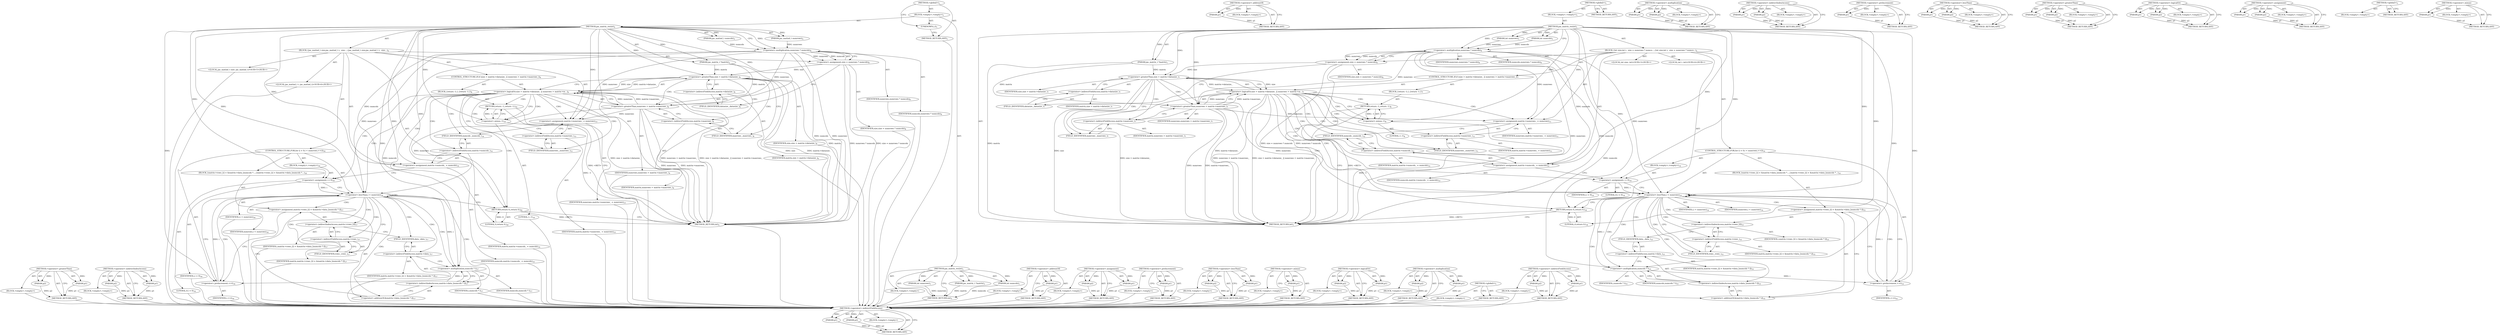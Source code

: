 digraph "&lt;operator&gt;.indirectFieldAccess" {
vulnerable_112 [label=<(METHOD,&lt;operator&gt;.indirectFieldAccess)>];
vulnerable_113 [label=<(PARAM,p1)>];
vulnerable_114 [label=<(PARAM,p2)>];
vulnerable_115 [label=<(BLOCK,&lt;empty&gt;,&lt;empty&gt;)>];
vulnerable_116 [label=<(METHOD_RETURN,ANY)>];
vulnerable_135 [label=<(METHOD,&lt;operator&gt;.addressOf)>];
vulnerable_136 [label=<(PARAM,p1)>];
vulnerable_137 [label=<(BLOCK,&lt;empty&gt;,&lt;empty&gt;)>];
vulnerable_138 [label=<(METHOD_RETURN,ANY)>];
vulnerable_6 [label=<(METHOD,&lt;global&gt;)<SUB>1</SUB>>];
vulnerable_7 [label=<(BLOCK,&lt;empty&gt;,&lt;empty&gt;)<SUB>1</SUB>>];
vulnerable_8 [label=<(METHOD,jas_matrix_resize)<SUB>1</SUB>>];
vulnerable_9 [label=<(PARAM,jas_matrix_t *matrix)<SUB>1</SUB>>];
vulnerable_10 [label=<(PARAM,int numrows)<SUB>1</SUB>>];
vulnerable_11 [label=<(PARAM,int numcols)<SUB>1</SUB>>];
vulnerable_12 [label=<(BLOCK,{
	int size;
	int i;
 
 	size = numrows * numco...,{
	int size;
	int i;
 
 	size = numrows * numco...)<SUB>2</SUB>>];
vulnerable_13 [label="<(LOCAL,int size: int)<SUB>3</SUB>>"];
vulnerable_14 [label="<(LOCAL,int i: int)<SUB>4</SUB>>"];
vulnerable_15 [label=<(&lt;operator&gt;.assignment,size = numrows * numcols)<SUB>6</SUB>>];
vulnerable_16 [label=<(IDENTIFIER,size,size = numrows * numcols)<SUB>6</SUB>>];
vulnerable_17 [label=<(&lt;operator&gt;.multiplication,numrows * numcols)<SUB>6</SUB>>];
vulnerable_18 [label=<(IDENTIFIER,numrows,numrows * numcols)<SUB>6</SUB>>];
vulnerable_19 [label=<(IDENTIFIER,numcols,numrows * numcols)<SUB>6</SUB>>];
vulnerable_20 [label=<(CONTROL_STRUCTURE,IF,if (size &gt; matrix-&gt;datasize_ || numrows &gt; matrix-&gt;maxrows_))<SUB>7</SUB>>];
vulnerable_21 [label=<(&lt;operator&gt;.logicalOr,size &gt; matrix-&gt;datasize_ || numrows &gt; matrix-&gt;m...)<SUB>7</SUB>>];
vulnerable_22 [label=<(&lt;operator&gt;.greaterThan,size &gt; matrix-&gt;datasize_)<SUB>7</SUB>>];
vulnerable_23 [label=<(IDENTIFIER,size,size &gt; matrix-&gt;datasize_)<SUB>7</SUB>>];
vulnerable_24 [label=<(&lt;operator&gt;.indirectFieldAccess,matrix-&gt;datasize_)<SUB>7</SUB>>];
vulnerable_25 [label=<(IDENTIFIER,matrix,size &gt; matrix-&gt;datasize_)<SUB>7</SUB>>];
vulnerable_26 [label=<(FIELD_IDENTIFIER,datasize_,datasize_)<SUB>7</SUB>>];
vulnerable_27 [label=<(&lt;operator&gt;.greaterThan,numrows &gt; matrix-&gt;maxrows_)<SUB>7</SUB>>];
vulnerable_28 [label=<(IDENTIFIER,numrows,numrows &gt; matrix-&gt;maxrows_)<SUB>7</SUB>>];
vulnerable_29 [label=<(&lt;operator&gt;.indirectFieldAccess,matrix-&gt;maxrows_)<SUB>7</SUB>>];
vulnerable_30 [label=<(IDENTIFIER,matrix,numrows &gt; matrix-&gt;maxrows_)<SUB>7</SUB>>];
vulnerable_31 [label=<(FIELD_IDENTIFIER,maxrows_,maxrows_)<SUB>7</SUB>>];
vulnerable_32 [label=<(BLOCK,{
		return -1;
	},{
		return -1;
	})<SUB>7</SUB>>];
vulnerable_33 [label=<(RETURN,return -1;,return -1;)<SUB>8</SUB>>];
vulnerable_34 [label=<(&lt;operator&gt;.minus,-1)<SUB>8</SUB>>];
vulnerable_35 [label=<(LITERAL,1,-1)<SUB>8</SUB>>];
vulnerable_36 [label=<(&lt;operator&gt;.assignment,matrix-&gt;numrows_ = numrows)<SUB>11</SUB>>];
vulnerable_37 [label=<(&lt;operator&gt;.indirectFieldAccess,matrix-&gt;numrows_)<SUB>11</SUB>>];
vulnerable_38 [label=<(IDENTIFIER,matrix,matrix-&gt;numrows_ = numrows)<SUB>11</SUB>>];
vulnerable_39 [label=<(FIELD_IDENTIFIER,numrows_,numrows_)<SUB>11</SUB>>];
vulnerable_40 [label=<(IDENTIFIER,numrows,matrix-&gt;numrows_ = numrows)<SUB>11</SUB>>];
vulnerable_41 [label=<(&lt;operator&gt;.assignment,matrix-&gt;numcols_ = numcols)<SUB>12</SUB>>];
vulnerable_42 [label=<(&lt;operator&gt;.indirectFieldAccess,matrix-&gt;numcols_)<SUB>12</SUB>>];
vulnerable_43 [label=<(IDENTIFIER,matrix,matrix-&gt;numcols_ = numcols)<SUB>12</SUB>>];
vulnerable_44 [label=<(FIELD_IDENTIFIER,numcols_,numcols_)<SUB>12</SUB>>];
vulnerable_45 [label=<(IDENTIFIER,numcols,matrix-&gt;numcols_ = numcols)<SUB>12</SUB>>];
vulnerable_46 [label=<(CONTROL_STRUCTURE,FOR,for (i = 0;i &lt; numrows;++i))<SUB>14</SUB>>];
vulnerable_47 [label=<(BLOCK,&lt;empty&gt;,&lt;empty&gt;)<SUB>14</SUB>>];
vulnerable_48 [label=<(&lt;operator&gt;.assignment,i = 0)<SUB>14</SUB>>];
vulnerable_49 [label=<(IDENTIFIER,i,i = 0)<SUB>14</SUB>>];
vulnerable_50 [label=<(LITERAL,0,i = 0)<SUB>14</SUB>>];
vulnerable_51 [label=<(&lt;operator&gt;.lessThan,i &lt; numrows)<SUB>14</SUB>>];
vulnerable_52 [label=<(IDENTIFIER,i,i &lt; numrows)<SUB>14</SUB>>];
vulnerable_53 [label=<(IDENTIFIER,numrows,i &lt; numrows)<SUB>14</SUB>>];
vulnerable_54 [label=<(&lt;operator&gt;.preIncrement,++i)<SUB>14</SUB>>];
vulnerable_55 [label=<(IDENTIFIER,i,++i)<SUB>14</SUB>>];
vulnerable_56 [label=<(BLOCK,{
		matrix-&gt;rows_[i] = &amp;matrix-&gt;data_[numcols *...,{
		matrix-&gt;rows_[i] = &amp;matrix-&gt;data_[numcols *...)<SUB>14</SUB>>];
vulnerable_57 [label=<(&lt;operator&gt;.assignment,matrix-&gt;rows_[i] = &amp;matrix-&gt;data_[numcols * i])<SUB>15</SUB>>];
vulnerable_58 [label=<(&lt;operator&gt;.indirectIndexAccess,matrix-&gt;rows_[i])<SUB>15</SUB>>];
vulnerable_59 [label=<(&lt;operator&gt;.indirectFieldAccess,matrix-&gt;rows_)<SUB>15</SUB>>];
vulnerable_60 [label=<(IDENTIFIER,matrix,matrix-&gt;rows_[i] = &amp;matrix-&gt;data_[numcols * i])<SUB>15</SUB>>];
vulnerable_61 [label=<(FIELD_IDENTIFIER,rows_,rows_)<SUB>15</SUB>>];
vulnerable_62 [label=<(IDENTIFIER,i,matrix-&gt;rows_[i] = &amp;matrix-&gt;data_[numcols * i])<SUB>15</SUB>>];
vulnerable_63 [label=<(&lt;operator&gt;.addressOf,&amp;matrix-&gt;data_[numcols * i])<SUB>15</SUB>>];
vulnerable_64 [label=<(&lt;operator&gt;.indirectIndexAccess,matrix-&gt;data_[numcols * i])<SUB>15</SUB>>];
vulnerable_65 [label=<(&lt;operator&gt;.indirectFieldAccess,matrix-&gt;data_)<SUB>15</SUB>>];
vulnerable_66 [label=<(IDENTIFIER,matrix,matrix-&gt;rows_[i] = &amp;matrix-&gt;data_[numcols * i])<SUB>15</SUB>>];
vulnerable_67 [label=<(FIELD_IDENTIFIER,data_,data_)<SUB>15</SUB>>];
vulnerable_68 [label=<(&lt;operator&gt;.multiplication,numcols * i)<SUB>15</SUB>>];
vulnerable_69 [label=<(IDENTIFIER,numcols,numcols * i)<SUB>15</SUB>>];
vulnerable_70 [label=<(IDENTIFIER,i,numcols * i)<SUB>15</SUB>>];
vulnerable_71 [label=<(RETURN,return 0;,return 0;)<SUB>18</SUB>>];
vulnerable_72 [label=<(LITERAL,0,return 0;)<SUB>18</SUB>>];
vulnerable_73 [label=<(METHOD_RETURN,int)<SUB>1</SUB>>];
vulnerable_75 [label=<(METHOD_RETURN,ANY)<SUB>1</SUB>>];
vulnerable_97 [label=<(METHOD,&lt;operator&gt;.multiplication)>];
vulnerable_98 [label=<(PARAM,p1)>];
vulnerable_99 [label=<(PARAM,p2)>];
vulnerable_100 [label=<(BLOCK,&lt;empty&gt;,&lt;empty&gt;)>];
vulnerable_101 [label=<(METHOD_RETURN,ANY)>];
vulnerable_130 [label=<(METHOD,&lt;operator&gt;.indirectIndexAccess)>];
vulnerable_131 [label=<(PARAM,p1)>];
vulnerable_132 [label=<(PARAM,p2)>];
vulnerable_133 [label=<(BLOCK,&lt;empty&gt;,&lt;empty&gt;)>];
vulnerable_134 [label=<(METHOD_RETURN,ANY)>];
vulnerable_126 [label=<(METHOD,&lt;operator&gt;.preIncrement)>];
vulnerable_127 [label=<(PARAM,p1)>];
vulnerable_128 [label=<(BLOCK,&lt;empty&gt;,&lt;empty&gt;)>];
vulnerable_129 [label=<(METHOD_RETURN,ANY)>];
vulnerable_121 [label=<(METHOD,&lt;operator&gt;.lessThan)>];
vulnerable_122 [label=<(PARAM,p1)>];
vulnerable_123 [label=<(PARAM,p2)>];
vulnerable_124 [label=<(BLOCK,&lt;empty&gt;,&lt;empty&gt;)>];
vulnerable_125 [label=<(METHOD_RETURN,ANY)>];
vulnerable_107 [label=<(METHOD,&lt;operator&gt;.greaterThan)>];
vulnerable_108 [label=<(PARAM,p1)>];
vulnerable_109 [label=<(PARAM,p2)>];
vulnerable_110 [label=<(BLOCK,&lt;empty&gt;,&lt;empty&gt;)>];
vulnerable_111 [label=<(METHOD_RETURN,ANY)>];
vulnerable_102 [label=<(METHOD,&lt;operator&gt;.logicalOr)>];
vulnerable_103 [label=<(PARAM,p1)>];
vulnerable_104 [label=<(PARAM,p2)>];
vulnerable_105 [label=<(BLOCK,&lt;empty&gt;,&lt;empty&gt;)>];
vulnerable_106 [label=<(METHOD_RETURN,ANY)>];
vulnerable_92 [label=<(METHOD,&lt;operator&gt;.assignment)>];
vulnerable_93 [label=<(PARAM,p1)>];
vulnerable_94 [label=<(PARAM,p2)>];
vulnerable_95 [label=<(BLOCK,&lt;empty&gt;,&lt;empty&gt;)>];
vulnerable_96 [label=<(METHOD_RETURN,ANY)>];
vulnerable_86 [label=<(METHOD,&lt;global&gt;)<SUB>1</SUB>>];
vulnerable_87 [label=<(BLOCK,&lt;empty&gt;,&lt;empty&gt;)>];
vulnerable_88 [label=<(METHOD_RETURN,ANY)>];
vulnerable_117 [label=<(METHOD,&lt;operator&gt;.minus)>];
vulnerable_118 [label=<(PARAM,p1)>];
vulnerable_119 [label=<(BLOCK,&lt;empty&gt;,&lt;empty&gt;)>];
vulnerable_120 [label=<(METHOD_RETURN,ANY)>];
fixed_117 [label=<(METHOD,&lt;operator&gt;.greaterThan)>];
fixed_118 [label=<(PARAM,p1)>];
fixed_119 [label=<(PARAM,p2)>];
fixed_120 [label=<(BLOCK,&lt;empty&gt;,&lt;empty&gt;)>];
fixed_121 [label=<(METHOD_RETURN,ANY)>];
fixed_140 [label=<(METHOD,&lt;operator&gt;.indirectIndexAccess)>];
fixed_141 [label=<(PARAM,p1)>];
fixed_142 [label=<(PARAM,p2)>];
fixed_143 [label=<(BLOCK,&lt;empty&gt;,&lt;empty&gt;)>];
fixed_144 [label=<(METHOD_RETURN,ANY)>];
fixed_6 [label=<(METHOD,&lt;global&gt;)<SUB>1</SUB>>];
fixed_7 [label=<(BLOCK,&lt;empty&gt;,&lt;empty&gt;)<SUB>1</SUB>>];
fixed_8 [label=<(METHOD,jas_matrix_resize)<SUB>1</SUB>>];
fixed_9 [label=<(PARAM,jas_matrix_t *matrix)<SUB>1</SUB>>];
fixed_10 [label=<(PARAM,int numrows)<SUB>1</SUB>>];
fixed_11 [label=<(PARAM,int numcols)<SUB>1</SUB>>];
fixed_12 [label=<(BLOCK,&lt;empty&gt;,&lt;empty&gt;)>];
fixed_13 [label=<(METHOD_RETURN,int)<SUB>1</SUB>>];
fixed_15 [label=<(UNKNOWN,),))<SUB>1</SUB>>];
fixed_16 [label=<(METHOD,jas_matrix_resize)<SUB>2</SUB>>];
fixed_17 [label=<(PARAM,jas_matrix_t *matrix)<SUB>2</SUB>>];
fixed_18 [label=<(PARAM,jas_matind_t numrows)<SUB>2</SUB>>];
fixed_19 [label=<(PARAM,jas_matind_t numcols)<SUB>3</SUB>>];
fixed_20 [label=<(BLOCK,{
	jas_matind_t size;
	jas_matind_t i;
 
 	size...,{
	jas_matind_t size;
	jas_matind_t i;
 
 	size...)<SUB>4</SUB>>];
fixed_21 [label="<(LOCAL,jas_matind_t size: jas_matind_t)<SUB>5</SUB>>"];
fixed_22 [label="<(LOCAL,jas_matind_t i: jas_matind_t)<SUB>6</SUB>>"];
fixed_23 [label=<(&lt;operator&gt;.assignment,size = numrows * numcols)<SUB>8</SUB>>];
fixed_24 [label=<(IDENTIFIER,size,size = numrows * numcols)<SUB>8</SUB>>];
fixed_25 [label=<(&lt;operator&gt;.multiplication,numrows * numcols)<SUB>8</SUB>>];
fixed_26 [label=<(IDENTIFIER,numrows,numrows * numcols)<SUB>8</SUB>>];
fixed_27 [label=<(IDENTIFIER,numcols,numrows * numcols)<SUB>8</SUB>>];
fixed_28 [label=<(CONTROL_STRUCTURE,IF,if (size &gt; matrix-&gt;datasize_ || numrows &gt; matrix-&gt;maxrows_))<SUB>9</SUB>>];
fixed_29 [label=<(&lt;operator&gt;.logicalOr,size &gt; matrix-&gt;datasize_ || numrows &gt; matrix-&gt;m...)<SUB>9</SUB>>];
fixed_30 [label=<(&lt;operator&gt;.greaterThan,size &gt; matrix-&gt;datasize_)<SUB>9</SUB>>];
fixed_31 [label=<(IDENTIFIER,size,size &gt; matrix-&gt;datasize_)<SUB>9</SUB>>];
fixed_32 [label=<(&lt;operator&gt;.indirectFieldAccess,matrix-&gt;datasize_)<SUB>9</SUB>>];
fixed_33 [label=<(IDENTIFIER,matrix,size &gt; matrix-&gt;datasize_)<SUB>9</SUB>>];
fixed_34 [label=<(FIELD_IDENTIFIER,datasize_,datasize_)<SUB>9</SUB>>];
fixed_35 [label=<(&lt;operator&gt;.greaterThan,numrows &gt; matrix-&gt;maxrows_)<SUB>9</SUB>>];
fixed_36 [label=<(IDENTIFIER,numrows,numrows &gt; matrix-&gt;maxrows_)<SUB>9</SUB>>];
fixed_37 [label=<(&lt;operator&gt;.indirectFieldAccess,matrix-&gt;maxrows_)<SUB>9</SUB>>];
fixed_38 [label=<(IDENTIFIER,matrix,numrows &gt; matrix-&gt;maxrows_)<SUB>9</SUB>>];
fixed_39 [label=<(FIELD_IDENTIFIER,maxrows_,maxrows_)<SUB>9</SUB>>];
fixed_40 [label=<(BLOCK,{
		return -1;
	},{
		return -1;
	})<SUB>9</SUB>>];
fixed_41 [label=<(RETURN,return -1;,return -1;)<SUB>10</SUB>>];
fixed_42 [label=<(&lt;operator&gt;.minus,-1)<SUB>10</SUB>>];
fixed_43 [label=<(LITERAL,1,-1)<SUB>10</SUB>>];
fixed_44 [label=<(&lt;operator&gt;.assignment,matrix-&gt;numrows_ = numrows)<SUB>13</SUB>>];
fixed_45 [label=<(&lt;operator&gt;.indirectFieldAccess,matrix-&gt;numrows_)<SUB>13</SUB>>];
fixed_46 [label=<(IDENTIFIER,matrix,matrix-&gt;numrows_ = numrows)<SUB>13</SUB>>];
fixed_47 [label=<(FIELD_IDENTIFIER,numrows_,numrows_)<SUB>13</SUB>>];
fixed_48 [label=<(IDENTIFIER,numrows,matrix-&gt;numrows_ = numrows)<SUB>13</SUB>>];
fixed_49 [label=<(&lt;operator&gt;.assignment,matrix-&gt;numcols_ = numcols)<SUB>14</SUB>>];
fixed_50 [label=<(&lt;operator&gt;.indirectFieldAccess,matrix-&gt;numcols_)<SUB>14</SUB>>];
fixed_51 [label=<(IDENTIFIER,matrix,matrix-&gt;numcols_ = numcols)<SUB>14</SUB>>];
fixed_52 [label=<(FIELD_IDENTIFIER,numcols_,numcols_)<SUB>14</SUB>>];
fixed_53 [label=<(IDENTIFIER,numcols,matrix-&gt;numcols_ = numcols)<SUB>14</SUB>>];
fixed_54 [label=<(CONTROL_STRUCTURE,FOR,for (i = 0;i &lt; numrows;++i))<SUB>16</SUB>>];
fixed_55 [label=<(BLOCK,&lt;empty&gt;,&lt;empty&gt;)<SUB>16</SUB>>];
fixed_56 [label=<(&lt;operator&gt;.assignment,i = 0)<SUB>16</SUB>>];
fixed_57 [label=<(IDENTIFIER,i,i = 0)<SUB>16</SUB>>];
fixed_58 [label=<(LITERAL,0,i = 0)<SUB>16</SUB>>];
fixed_59 [label=<(&lt;operator&gt;.lessThan,i &lt; numrows)<SUB>16</SUB>>];
fixed_60 [label=<(IDENTIFIER,i,i &lt; numrows)<SUB>16</SUB>>];
fixed_61 [label=<(IDENTIFIER,numrows,i &lt; numrows)<SUB>16</SUB>>];
fixed_62 [label=<(&lt;operator&gt;.preIncrement,++i)<SUB>16</SUB>>];
fixed_63 [label=<(IDENTIFIER,i,++i)<SUB>16</SUB>>];
fixed_64 [label=<(BLOCK,{
		matrix-&gt;rows_[i] = &amp;matrix-&gt;data_[numcols *...,{
		matrix-&gt;rows_[i] = &amp;matrix-&gt;data_[numcols *...)<SUB>16</SUB>>];
fixed_65 [label=<(&lt;operator&gt;.assignment,matrix-&gt;rows_[i] = &amp;matrix-&gt;data_[numcols * i])<SUB>17</SUB>>];
fixed_66 [label=<(&lt;operator&gt;.indirectIndexAccess,matrix-&gt;rows_[i])<SUB>17</SUB>>];
fixed_67 [label=<(&lt;operator&gt;.indirectFieldAccess,matrix-&gt;rows_)<SUB>17</SUB>>];
fixed_68 [label=<(IDENTIFIER,matrix,matrix-&gt;rows_[i] = &amp;matrix-&gt;data_[numcols * i])<SUB>17</SUB>>];
fixed_69 [label=<(FIELD_IDENTIFIER,rows_,rows_)<SUB>17</SUB>>];
fixed_70 [label=<(IDENTIFIER,i,matrix-&gt;rows_[i] = &amp;matrix-&gt;data_[numcols * i])<SUB>17</SUB>>];
fixed_71 [label=<(&lt;operator&gt;.addressOf,&amp;matrix-&gt;data_[numcols * i])<SUB>17</SUB>>];
fixed_72 [label=<(&lt;operator&gt;.indirectIndexAccess,matrix-&gt;data_[numcols * i])<SUB>17</SUB>>];
fixed_73 [label=<(&lt;operator&gt;.indirectFieldAccess,matrix-&gt;data_)<SUB>17</SUB>>];
fixed_74 [label=<(IDENTIFIER,matrix,matrix-&gt;rows_[i] = &amp;matrix-&gt;data_[numcols * i])<SUB>17</SUB>>];
fixed_75 [label=<(FIELD_IDENTIFIER,data_,data_)<SUB>17</SUB>>];
fixed_76 [label=<(&lt;operator&gt;.multiplication,numcols * i)<SUB>17</SUB>>];
fixed_77 [label=<(IDENTIFIER,numcols,numcols * i)<SUB>17</SUB>>];
fixed_78 [label=<(IDENTIFIER,i,numcols * i)<SUB>17</SUB>>];
fixed_79 [label=<(RETURN,return 0;,return 0;)<SUB>20</SUB>>];
fixed_80 [label=<(LITERAL,0,return 0;)<SUB>20</SUB>>];
fixed_81 [label=<(METHOD_RETURN,int)<SUB>2</SUB>>];
fixed_83 [label=<(METHOD_RETURN,ANY)<SUB>1</SUB>>];
fixed_145 [label=<(METHOD,&lt;operator&gt;.addressOf)>];
fixed_146 [label=<(PARAM,p1)>];
fixed_147 [label=<(BLOCK,&lt;empty&gt;,&lt;empty&gt;)>];
fixed_148 [label=<(METHOD_RETURN,ANY)>];
fixed_102 [label=<(METHOD,&lt;operator&gt;.assignment)>];
fixed_103 [label=<(PARAM,p1)>];
fixed_104 [label=<(PARAM,p2)>];
fixed_105 [label=<(BLOCK,&lt;empty&gt;,&lt;empty&gt;)>];
fixed_106 [label=<(METHOD_RETURN,ANY)>];
fixed_136 [label=<(METHOD,&lt;operator&gt;.preIncrement)>];
fixed_137 [label=<(PARAM,p1)>];
fixed_138 [label=<(BLOCK,&lt;empty&gt;,&lt;empty&gt;)>];
fixed_139 [label=<(METHOD_RETURN,ANY)>];
fixed_131 [label=<(METHOD,&lt;operator&gt;.lessThan)>];
fixed_132 [label=<(PARAM,p1)>];
fixed_133 [label=<(PARAM,p2)>];
fixed_134 [label=<(BLOCK,&lt;empty&gt;,&lt;empty&gt;)>];
fixed_135 [label=<(METHOD_RETURN,ANY)>];
fixed_127 [label=<(METHOD,&lt;operator&gt;.minus)>];
fixed_128 [label=<(PARAM,p1)>];
fixed_129 [label=<(BLOCK,&lt;empty&gt;,&lt;empty&gt;)>];
fixed_130 [label=<(METHOD_RETURN,ANY)>];
fixed_112 [label=<(METHOD,&lt;operator&gt;.logicalOr)>];
fixed_113 [label=<(PARAM,p1)>];
fixed_114 [label=<(PARAM,p2)>];
fixed_115 [label=<(BLOCK,&lt;empty&gt;,&lt;empty&gt;)>];
fixed_116 [label=<(METHOD_RETURN,ANY)>];
fixed_107 [label=<(METHOD,&lt;operator&gt;.multiplication)>];
fixed_108 [label=<(PARAM,p1)>];
fixed_109 [label=<(PARAM,p2)>];
fixed_110 [label=<(BLOCK,&lt;empty&gt;,&lt;empty&gt;)>];
fixed_111 [label=<(METHOD_RETURN,ANY)>];
fixed_96 [label=<(METHOD,&lt;global&gt;)<SUB>1</SUB>>];
fixed_97 [label=<(BLOCK,&lt;empty&gt;,&lt;empty&gt;)>];
fixed_98 [label=<(METHOD_RETURN,ANY)>];
fixed_122 [label=<(METHOD,&lt;operator&gt;.indirectFieldAccess)>];
fixed_123 [label=<(PARAM,p1)>];
fixed_124 [label=<(PARAM,p2)>];
fixed_125 [label=<(BLOCK,&lt;empty&gt;,&lt;empty&gt;)>];
fixed_126 [label=<(METHOD_RETURN,ANY)>];
vulnerable_112 -> vulnerable_113  [key=0, label="AST: "];
vulnerable_112 -> vulnerable_113  [key=1, label="DDG: "];
vulnerable_112 -> vulnerable_115  [key=0, label="AST: "];
vulnerable_112 -> vulnerable_114  [key=0, label="AST: "];
vulnerable_112 -> vulnerable_114  [key=1, label="DDG: "];
vulnerable_112 -> vulnerable_116  [key=0, label="AST: "];
vulnerable_112 -> vulnerable_116  [key=1, label="CFG: "];
vulnerable_113 -> vulnerable_116  [key=0, label="DDG: p1"];
vulnerable_114 -> vulnerable_116  [key=0, label="DDG: p2"];
vulnerable_135 -> vulnerable_136  [key=0, label="AST: "];
vulnerable_135 -> vulnerable_136  [key=1, label="DDG: "];
vulnerable_135 -> vulnerable_137  [key=0, label="AST: "];
vulnerable_135 -> vulnerable_138  [key=0, label="AST: "];
vulnerable_135 -> vulnerable_138  [key=1, label="CFG: "];
vulnerable_136 -> vulnerable_138  [key=0, label="DDG: p1"];
vulnerable_6 -> vulnerable_7  [key=0, label="AST: "];
vulnerable_6 -> vulnerable_75  [key=0, label="AST: "];
vulnerable_6 -> vulnerable_75  [key=1, label="CFG: "];
vulnerable_7 -> vulnerable_8  [key=0, label="AST: "];
vulnerable_8 -> vulnerable_9  [key=0, label="AST: "];
vulnerable_8 -> vulnerable_9  [key=1, label="DDG: "];
vulnerable_8 -> vulnerable_10  [key=0, label="AST: "];
vulnerable_8 -> vulnerable_10  [key=1, label="DDG: "];
vulnerable_8 -> vulnerable_11  [key=0, label="AST: "];
vulnerable_8 -> vulnerable_11  [key=1, label="DDG: "];
vulnerable_8 -> vulnerable_12  [key=0, label="AST: "];
vulnerable_8 -> vulnerable_73  [key=0, label="AST: "];
vulnerable_8 -> vulnerable_17  [key=0, label="CFG: "];
vulnerable_8 -> vulnerable_17  [key=1, label="DDG: "];
vulnerable_8 -> vulnerable_36  [key=0, label="DDG: "];
vulnerable_8 -> vulnerable_41  [key=0, label="DDG: "];
vulnerable_8 -> vulnerable_71  [key=0, label="DDG: "];
vulnerable_8 -> vulnerable_72  [key=0, label="DDG: "];
vulnerable_8 -> vulnerable_48  [key=0, label="DDG: "];
vulnerable_8 -> vulnerable_51  [key=0, label="DDG: "];
vulnerable_8 -> vulnerable_54  [key=0, label="DDG: "];
vulnerable_8 -> vulnerable_22  [key=0, label="DDG: "];
vulnerable_8 -> vulnerable_27  [key=0, label="DDG: "];
vulnerable_8 -> vulnerable_34  [key=0, label="DDG: "];
vulnerable_8 -> vulnerable_68  [key=0, label="DDG: "];
vulnerable_9 -> vulnerable_73  [key=0, label="DDG: matrix"];
vulnerable_9 -> vulnerable_22  [key=0, label="DDG: matrix"];
vulnerable_9 -> vulnerable_27  [key=0, label="DDG: matrix"];
vulnerable_10 -> vulnerable_17  [key=0, label="DDG: numrows"];
vulnerable_11 -> vulnerable_17  [key=0, label="DDG: numcols"];
vulnerable_12 -> vulnerable_13  [key=0, label="AST: "];
vulnerable_12 -> vulnerable_14  [key=0, label="AST: "];
vulnerable_12 -> vulnerable_15  [key=0, label="AST: "];
vulnerable_12 -> vulnerable_20  [key=0, label="AST: "];
vulnerable_12 -> vulnerable_36  [key=0, label="AST: "];
vulnerable_12 -> vulnerable_41  [key=0, label="AST: "];
vulnerable_12 -> vulnerable_46  [key=0, label="AST: "];
vulnerable_12 -> vulnerable_71  [key=0, label="AST: "];
vulnerable_15 -> vulnerable_16  [key=0, label="AST: "];
vulnerable_15 -> vulnerable_17  [key=0, label="AST: "];
vulnerable_15 -> vulnerable_26  [key=0, label="CFG: "];
vulnerable_15 -> vulnerable_73  [key=0, label="DDG: numrows * numcols"];
vulnerable_15 -> vulnerable_73  [key=1, label="DDG: size = numrows * numcols"];
vulnerable_15 -> vulnerable_22  [key=0, label="DDG: size"];
vulnerable_17 -> vulnerable_18  [key=0, label="AST: "];
vulnerable_17 -> vulnerable_19  [key=0, label="AST: "];
vulnerable_17 -> vulnerable_15  [key=0, label="CFG: "];
vulnerable_17 -> vulnerable_15  [key=1, label="DDG: numrows"];
vulnerable_17 -> vulnerable_15  [key=2, label="DDG: numcols"];
vulnerable_17 -> vulnerable_73  [key=0, label="DDG: numrows"];
vulnerable_17 -> vulnerable_73  [key=1, label="DDG: numcols"];
vulnerable_17 -> vulnerable_36  [key=0, label="DDG: numrows"];
vulnerable_17 -> vulnerable_41  [key=0, label="DDG: numcols"];
vulnerable_17 -> vulnerable_51  [key=0, label="DDG: numrows"];
vulnerable_17 -> vulnerable_27  [key=0, label="DDG: numrows"];
vulnerable_17 -> vulnerable_68  [key=0, label="DDG: numcols"];
vulnerable_20 -> vulnerable_21  [key=0, label="AST: "];
vulnerable_20 -> vulnerable_32  [key=0, label="AST: "];
vulnerable_21 -> vulnerable_22  [key=0, label="AST: "];
vulnerable_21 -> vulnerable_27  [key=0, label="AST: "];
vulnerable_21 -> vulnerable_34  [key=0, label="CFG: "];
vulnerable_21 -> vulnerable_34  [key=1, label="CDG: "];
vulnerable_21 -> vulnerable_39  [key=0, label="CFG: "];
vulnerable_21 -> vulnerable_39  [key=1, label="CDG: "];
vulnerable_21 -> vulnerable_73  [key=0, label="DDG: size &gt; matrix-&gt;datasize_"];
vulnerable_21 -> vulnerable_73  [key=1, label="DDG: numrows &gt; matrix-&gt;maxrows_"];
vulnerable_21 -> vulnerable_73  [key=2, label="DDG: size &gt; matrix-&gt;datasize_ || numrows &gt; matrix-&gt;maxrows_"];
vulnerable_21 -> vulnerable_48  [key=0, label="CDG: "];
vulnerable_21 -> vulnerable_33  [key=0, label="CDG: "];
vulnerable_21 -> vulnerable_42  [key=0, label="CDG: "];
vulnerable_21 -> vulnerable_51  [key=0, label="CDG: "];
vulnerable_21 -> vulnerable_71  [key=0, label="CDG: "];
vulnerable_21 -> vulnerable_36  [key=0, label="CDG: "];
vulnerable_21 -> vulnerable_37  [key=0, label="CDG: "];
vulnerable_21 -> vulnerable_41  [key=0, label="CDG: "];
vulnerable_21 -> vulnerable_44  [key=0, label="CDG: "];
vulnerable_22 -> vulnerable_23  [key=0, label="AST: "];
vulnerable_22 -> vulnerable_24  [key=0, label="AST: "];
vulnerable_22 -> vulnerable_21  [key=0, label="CFG: "];
vulnerable_22 -> vulnerable_21  [key=1, label="DDG: size"];
vulnerable_22 -> vulnerable_21  [key=2, label="DDG: matrix-&gt;datasize_"];
vulnerable_22 -> vulnerable_31  [key=0, label="CFG: "];
vulnerable_22 -> vulnerable_31  [key=1, label="CDG: "];
vulnerable_22 -> vulnerable_73  [key=0, label="DDG: size"];
vulnerable_22 -> vulnerable_73  [key=1, label="DDG: matrix-&gt;datasize_"];
vulnerable_22 -> vulnerable_27  [key=0, label="CDG: "];
vulnerable_22 -> vulnerable_29  [key=0, label="CDG: "];
vulnerable_24 -> vulnerable_25  [key=0, label="AST: "];
vulnerable_24 -> vulnerable_26  [key=0, label="AST: "];
vulnerable_24 -> vulnerable_22  [key=0, label="CFG: "];
vulnerable_26 -> vulnerable_24  [key=0, label="CFG: "];
vulnerable_27 -> vulnerable_28  [key=0, label="AST: "];
vulnerable_27 -> vulnerable_29  [key=0, label="AST: "];
vulnerable_27 -> vulnerable_21  [key=0, label="CFG: "];
vulnerable_27 -> vulnerable_21  [key=1, label="DDG: numrows"];
vulnerable_27 -> vulnerable_21  [key=2, label="DDG: matrix-&gt;maxrows_"];
vulnerable_27 -> vulnerable_73  [key=0, label="DDG: numrows"];
vulnerable_27 -> vulnerable_73  [key=1, label="DDG: matrix-&gt;maxrows_"];
vulnerable_27 -> vulnerable_36  [key=0, label="DDG: numrows"];
vulnerable_27 -> vulnerable_51  [key=0, label="DDG: numrows"];
vulnerable_29 -> vulnerable_30  [key=0, label="AST: "];
vulnerable_29 -> vulnerable_31  [key=0, label="AST: "];
vulnerable_29 -> vulnerable_27  [key=0, label="CFG: "];
vulnerable_31 -> vulnerable_29  [key=0, label="CFG: "];
vulnerable_32 -> vulnerable_33  [key=0, label="AST: "];
vulnerable_33 -> vulnerable_34  [key=0, label="AST: "];
vulnerable_33 -> vulnerable_73  [key=0, label="CFG: "];
vulnerable_33 -> vulnerable_73  [key=1, label="DDG: &lt;RET&gt;"];
vulnerable_34 -> vulnerable_35  [key=0, label="AST: "];
vulnerable_34 -> vulnerable_33  [key=0, label="CFG: "];
vulnerable_34 -> vulnerable_33  [key=1, label="DDG: -1"];
vulnerable_34 -> vulnerable_73  [key=0, label="DDG: -1"];
vulnerable_36 -> vulnerable_37  [key=0, label="AST: "];
vulnerable_36 -> vulnerable_40  [key=0, label="AST: "];
vulnerable_36 -> vulnerable_44  [key=0, label="CFG: "];
vulnerable_37 -> vulnerable_38  [key=0, label="AST: "];
vulnerable_37 -> vulnerable_39  [key=0, label="AST: "];
vulnerable_37 -> vulnerable_36  [key=0, label="CFG: "];
vulnerable_39 -> vulnerable_37  [key=0, label="CFG: "];
vulnerable_41 -> vulnerable_42  [key=0, label="AST: "];
vulnerable_41 -> vulnerable_45  [key=0, label="AST: "];
vulnerable_41 -> vulnerable_48  [key=0, label="CFG: "];
vulnerable_42 -> vulnerable_43  [key=0, label="AST: "];
vulnerable_42 -> vulnerable_44  [key=0, label="AST: "];
vulnerable_42 -> vulnerable_41  [key=0, label="CFG: "];
vulnerable_44 -> vulnerable_42  [key=0, label="CFG: "];
vulnerable_46 -> vulnerable_47  [key=0, label="AST: "];
vulnerable_46 -> vulnerable_51  [key=0, label="AST: "];
vulnerable_46 -> vulnerable_54  [key=0, label="AST: "];
vulnerable_46 -> vulnerable_56  [key=0, label="AST: "];
vulnerable_47 -> vulnerable_48  [key=0, label="AST: "];
vulnerable_48 -> vulnerable_49  [key=0, label="AST: "];
vulnerable_48 -> vulnerable_50  [key=0, label="AST: "];
vulnerable_48 -> vulnerable_51  [key=0, label="CFG: "];
vulnerable_48 -> vulnerable_51  [key=1, label="DDG: i"];
vulnerable_51 -> vulnerable_52  [key=0, label="AST: "];
vulnerable_51 -> vulnerable_53  [key=0, label="AST: "];
vulnerable_51 -> vulnerable_61  [key=0, label="CFG: "];
vulnerable_51 -> vulnerable_61  [key=1, label="CDG: "];
vulnerable_51 -> vulnerable_71  [key=0, label="CFG: "];
vulnerable_51 -> vulnerable_68  [key=0, label="DDG: i"];
vulnerable_51 -> vulnerable_68  [key=1, label="CDG: "];
vulnerable_51 -> vulnerable_58  [key=0, label="CDG: "];
vulnerable_51 -> vulnerable_64  [key=0, label="CDG: "];
vulnerable_51 -> vulnerable_51  [key=0, label="CDG: "];
vulnerable_51 -> vulnerable_57  [key=0, label="CDG: "];
vulnerable_51 -> vulnerable_67  [key=0, label="CDG: "];
vulnerable_51 -> vulnerable_63  [key=0, label="CDG: "];
vulnerable_51 -> vulnerable_65  [key=0, label="CDG: "];
vulnerable_51 -> vulnerable_59  [key=0, label="CDG: "];
vulnerable_51 -> vulnerable_54  [key=0, label="CDG: "];
vulnerable_54 -> vulnerable_55  [key=0, label="AST: "];
vulnerable_54 -> vulnerable_51  [key=0, label="CFG: "];
vulnerable_54 -> vulnerable_51  [key=1, label="DDG: i"];
vulnerable_56 -> vulnerable_57  [key=0, label="AST: "];
vulnerable_57 -> vulnerable_58  [key=0, label="AST: "];
vulnerable_57 -> vulnerable_63  [key=0, label="AST: "];
vulnerable_57 -> vulnerable_54  [key=0, label="CFG: "];
vulnerable_58 -> vulnerable_59  [key=0, label="AST: "];
vulnerable_58 -> vulnerable_62  [key=0, label="AST: "];
vulnerable_58 -> vulnerable_67  [key=0, label="CFG: "];
vulnerable_59 -> vulnerable_60  [key=0, label="AST: "];
vulnerable_59 -> vulnerable_61  [key=0, label="AST: "];
vulnerable_59 -> vulnerable_58  [key=0, label="CFG: "];
vulnerable_61 -> vulnerable_59  [key=0, label="CFG: "];
vulnerable_63 -> vulnerable_64  [key=0, label="AST: "];
vulnerable_63 -> vulnerable_57  [key=0, label="CFG: "];
vulnerable_64 -> vulnerable_65  [key=0, label="AST: "];
vulnerable_64 -> vulnerable_68  [key=0, label="AST: "];
vulnerable_64 -> vulnerable_63  [key=0, label="CFG: "];
vulnerable_65 -> vulnerable_66  [key=0, label="AST: "];
vulnerable_65 -> vulnerable_67  [key=0, label="AST: "];
vulnerable_65 -> vulnerable_68  [key=0, label="CFG: "];
vulnerable_67 -> vulnerable_65  [key=0, label="CFG: "];
vulnerable_68 -> vulnerable_69  [key=0, label="AST: "];
vulnerable_68 -> vulnerable_70  [key=0, label="AST: "];
vulnerable_68 -> vulnerable_64  [key=0, label="CFG: "];
vulnerable_68 -> vulnerable_54  [key=0, label="DDG: i"];
vulnerable_71 -> vulnerable_72  [key=0, label="AST: "];
vulnerable_71 -> vulnerable_73  [key=0, label="CFG: "];
vulnerable_71 -> vulnerable_73  [key=1, label="DDG: &lt;RET&gt;"];
vulnerable_72 -> vulnerable_71  [key=0, label="DDG: 0"];
vulnerable_97 -> vulnerable_98  [key=0, label="AST: "];
vulnerable_97 -> vulnerable_98  [key=1, label="DDG: "];
vulnerable_97 -> vulnerable_100  [key=0, label="AST: "];
vulnerable_97 -> vulnerable_99  [key=0, label="AST: "];
vulnerable_97 -> vulnerable_99  [key=1, label="DDG: "];
vulnerable_97 -> vulnerable_101  [key=0, label="AST: "];
vulnerable_97 -> vulnerable_101  [key=1, label="CFG: "];
vulnerable_98 -> vulnerable_101  [key=0, label="DDG: p1"];
vulnerable_99 -> vulnerable_101  [key=0, label="DDG: p2"];
vulnerable_130 -> vulnerable_131  [key=0, label="AST: "];
vulnerable_130 -> vulnerable_131  [key=1, label="DDG: "];
vulnerable_130 -> vulnerable_133  [key=0, label="AST: "];
vulnerable_130 -> vulnerable_132  [key=0, label="AST: "];
vulnerable_130 -> vulnerable_132  [key=1, label="DDG: "];
vulnerable_130 -> vulnerable_134  [key=0, label="AST: "];
vulnerable_130 -> vulnerable_134  [key=1, label="CFG: "];
vulnerable_131 -> vulnerable_134  [key=0, label="DDG: p1"];
vulnerable_132 -> vulnerable_134  [key=0, label="DDG: p2"];
vulnerable_126 -> vulnerable_127  [key=0, label="AST: "];
vulnerable_126 -> vulnerable_127  [key=1, label="DDG: "];
vulnerable_126 -> vulnerable_128  [key=0, label="AST: "];
vulnerable_126 -> vulnerable_129  [key=0, label="AST: "];
vulnerable_126 -> vulnerable_129  [key=1, label="CFG: "];
vulnerable_127 -> vulnerable_129  [key=0, label="DDG: p1"];
vulnerable_121 -> vulnerable_122  [key=0, label="AST: "];
vulnerable_121 -> vulnerable_122  [key=1, label="DDG: "];
vulnerable_121 -> vulnerable_124  [key=0, label="AST: "];
vulnerable_121 -> vulnerable_123  [key=0, label="AST: "];
vulnerable_121 -> vulnerable_123  [key=1, label="DDG: "];
vulnerable_121 -> vulnerable_125  [key=0, label="AST: "];
vulnerable_121 -> vulnerable_125  [key=1, label="CFG: "];
vulnerable_122 -> vulnerable_125  [key=0, label="DDG: p1"];
vulnerable_123 -> vulnerable_125  [key=0, label="DDG: p2"];
vulnerable_107 -> vulnerable_108  [key=0, label="AST: "];
vulnerable_107 -> vulnerable_108  [key=1, label="DDG: "];
vulnerable_107 -> vulnerable_110  [key=0, label="AST: "];
vulnerable_107 -> vulnerable_109  [key=0, label="AST: "];
vulnerable_107 -> vulnerable_109  [key=1, label="DDG: "];
vulnerable_107 -> vulnerable_111  [key=0, label="AST: "];
vulnerable_107 -> vulnerable_111  [key=1, label="CFG: "];
vulnerable_108 -> vulnerable_111  [key=0, label="DDG: p1"];
vulnerable_109 -> vulnerable_111  [key=0, label="DDG: p2"];
vulnerable_102 -> vulnerable_103  [key=0, label="AST: "];
vulnerable_102 -> vulnerable_103  [key=1, label="DDG: "];
vulnerable_102 -> vulnerable_105  [key=0, label="AST: "];
vulnerable_102 -> vulnerable_104  [key=0, label="AST: "];
vulnerable_102 -> vulnerable_104  [key=1, label="DDG: "];
vulnerable_102 -> vulnerable_106  [key=0, label="AST: "];
vulnerable_102 -> vulnerable_106  [key=1, label="CFG: "];
vulnerable_103 -> vulnerable_106  [key=0, label="DDG: p1"];
vulnerable_104 -> vulnerable_106  [key=0, label="DDG: p2"];
vulnerable_92 -> vulnerable_93  [key=0, label="AST: "];
vulnerable_92 -> vulnerable_93  [key=1, label="DDG: "];
vulnerable_92 -> vulnerable_95  [key=0, label="AST: "];
vulnerable_92 -> vulnerable_94  [key=0, label="AST: "];
vulnerable_92 -> vulnerable_94  [key=1, label="DDG: "];
vulnerable_92 -> vulnerable_96  [key=0, label="AST: "];
vulnerable_92 -> vulnerable_96  [key=1, label="CFG: "];
vulnerable_93 -> vulnerable_96  [key=0, label="DDG: p1"];
vulnerable_94 -> vulnerable_96  [key=0, label="DDG: p2"];
vulnerable_86 -> vulnerable_87  [key=0, label="AST: "];
vulnerable_86 -> vulnerable_88  [key=0, label="AST: "];
vulnerable_86 -> vulnerable_88  [key=1, label="CFG: "];
vulnerable_117 -> vulnerable_118  [key=0, label="AST: "];
vulnerable_117 -> vulnerable_118  [key=1, label="DDG: "];
vulnerable_117 -> vulnerable_119  [key=0, label="AST: "];
vulnerable_117 -> vulnerable_120  [key=0, label="AST: "];
vulnerable_117 -> vulnerable_120  [key=1, label="CFG: "];
vulnerable_118 -> vulnerable_120  [key=0, label="DDG: p1"];
fixed_117 -> fixed_118  [key=0, label="AST: "];
fixed_117 -> fixed_118  [key=1, label="DDG: "];
fixed_117 -> fixed_120  [key=0, label="AST: "];
fixed_117 -> fixed_119  [key=0, label="AST: "];
fixed_117 -> fixed_119  [key=1, label="DDG: "];
fixed_117 -> fixed_121  [key=0, label="AST: "];
fixed_117 -> fixed_121  [key=1, label="CFG: "];
fixed_118 -> fixed_121  [key=0, label="DDG: p1"];
fixed_119 -> fixed_121  [key=0, label="DDG: p2"];
fixed_120 -> vulnerable_112  [key=0];
fixed_121 -> vulnerable_112  [key=0];
fixed_140 -> fixed_141  [key=0, label="AST: "];
fixed_140 -> fixed_141  [key=1, label="DDG: "];
fixed_140 -> fixed_143  [key=0, label="AST: "];
fixed_140 -> fixed_142  [key=0, label="AST: "];
fixed_140 -> fixed_142  [key=1, label="DDG: "];
fixed_140 -> fixed_144  [key=0, label="AST: "];
fixed_140 -> fixed_144  [key=1, label="CFG: "];
fixed_141 -> fixed_144  [key=0, label="DDG: p1"];
fixed_142 -> fixed_144  [key=0, label="DDG: p2"];
fixed_143 -> vulnerable_112  [key=0];
fixed_144 -> vulnerable_112  [key=0];
fixed_6 -> fixed_7  [key=0, label="AST: "];
fixed_6 -> fixed_83  [key=0, label="AST: "];
fixed_6 -> fixed_15  [key=0, label="CFG: "];
fixed_7 -> fixed_8  [key=0, label="AST: "];
fixed_7 -> fixed_15  [key=0, label="AST: "];
fixed_7 -> fixed_16  [key=0, label="AST: "];
fixed_8 -> fixed_9  [key=0, label="AST: "];
fixed_8 -> fixed_9  [key=1, label="DDG: "];
fixed_8 -> fixed_10  [key=0, label="AST: "];
fixed_8 -> fixed_10  [key=1, label="DDG: "];
fixed_8 -> fixed_11  [key=0, label="AST: "];
fixed_8 -> fixed_11  [key=1, label="DDG: "];
fixed_8 -> fixed_12  [key=0, label="AST: "];
fixed_8 -> fixed_13  [key=0, label="AST: "];
fixed_8 -> fixed_13  [key=1, label="CFG: "];
fixed_9 -> fixed_13  [key=0, label="DDG: matrix"];
fixed_10 -> fixed_13  [key=0, label="DDG: numrows"];
fixed_11 -> fixed_13  [key=0, label="DDG: numcols"];
fixed_12 -> vulnerable_112  [key=0];
fixed_13 -> vulnerable_112  [key=0];
fixed_15 -> fixed_83  [key=0, label="CFG: "];
fixed_16 -> fixed_17  [key=0, label="AST: "];
fixed_16 -> fixed_17  [key=1, label="DDG: "];
fixed_16 -> fixed_18  [key=0, label="AST: "];
fixed_16 -> fixed_18  [key=1, label="DDG: "];
fixed_16 -> fixed_19  [key=0, label="AST: "];
fixed_16 -> fixed_19  [key=1, label="DDG: "];
fixed_16 -> fixed_20  [key=0, label="AST: "];
fixed_16 -> fixed_81  [key=0, label="AST: "];
fixed_16 -> fixed_25  [key=0, label="CFG: "];
fixed_16 -> fixed_25  [key=1, label="DDG: "];
fixed_16 -> fixed_44  [key=0, label="DDG: "];
fixed_16 -> fixed_49  [key=0, label="DDG: "];
fixed_16 -> fixed_79  [key=0, label="DDG: "];
fixed_16 -> fixed_80  [key=0, label="DDG: "];
fixed_16 -> fixed_56  [key=0, label="DDG: "];
fixed_16 -> fixed_59  [key=0, label="DDG: "];
fixed_16 -> fixed_62  [key=0, label="DDG: "];
fixed_16 -> fixed_30  [key=0, label="DDG: "];
fixed_16 -> fixed_35  [key=0, label="DDG: "];
fixed_16 -> fixed_42  [key=0, label="DDG: "];
fixed_16 -> fixed_76  [key=0, label="DDG: "];
fixed_17 -> fixed_81  [key=0, label="DDG: matrix"];
fixed_17 -> fixed_30  [key=0, label="DDG: matrix"];
fixed_17 -> fixed_35  [key=0, label="DDG: matrix"];
fixed_18 -> fixed_25  [key=0, label="DDG: numrows"];
fixed_19 -> fixed_25  [key=0, label="DDG: numcols"];
fixed_20 -> fixed_21  [key=0, label="AST: "];
fixed_20 -> fixed_22  [key=0, label="AST: "];
fixed_20 -> fixed_23  [key=0, label="AST: "];
fixed_20 -> fixed_28  [key=0, label="AST: "];
fixed_20 -> fixed_44  [key=0, label="AST: "];
fixed_20 -> fixed_49  [key=0, label="AST: "];
fixed_20 -> fixed_54  [key=0, label="AST: "];
fixed_20 -> fixed_79  [key=0, label="AST: "];
fixed_21 -> vulnerable_112  [key=0];
fixed_22 -> vulnerable_112  [key=0];
fixed_23 -> fixed_24  [key=0, label="AST: "];
fixed_23 -> fixed_25  [key=0, label="AST: "];
fixed_23 -> fixed_34  [key=0, label="CFG: "];
fixed_23 -> fixed_81  [key=0, label="DDG: numrows * numcols"];
fixed_23 -> fixed_81  [key=1, label="DDG: size = numrows * numcols"];
fixed_23 -> fixed_30  [key=0, label="DDG: size"];
fixed_24 -> vulnerable_112  [key=0];
fixed_25 -> fixed_26  [key=0, label="AST: "];
fixed_25 -> fixed_27  [key=0, label="AST: "];
fixed_25 -> fixed_23  [key=0, label="CFG: "];
fixed_25 -> fixed_23  [key=1, label="DDG: numrows"];
fixed_25 -> fixed_23  [key=2, label="DDG: numcols"];
fixed_25 -> fixed_81  [key=0, label="DDG: numrows"];
fixed_25 -> fixed_81  [key=1, label="DDG: numcols"];
fixed_25 -> fixed_44  [key=0, label="DDG: numrows"];
fixed_25 -> fixed_49  [key=0, label="DDG: numcols"];
fixed_25 -> fixed_59  [key=0, label="DDG: numrows"];
fixed_25 -> fixed_35  [key=0, label="DDG: numrows"];
fixed_25 -> fixed_76  [key=0, label="DDG: numcols"];
fixed_26 -> vulnerable_112  [key=0];
fixed_27 -> vulnerable_112  [key=0];
fixed_28 -> fixed_29  [key=0, label="AST: "];
fixed_28 -> fixed_40  [key=0, label="AST: "];
fixed_29 -> fixed_30  [key=0, label="AST: "];
fixed_29 -> fixed_35  [key=0, label="AST: "];
fixed_29 -> fixed_42  [key=0, label="CFG: "];
fixed_29 -> fixed_42  [key=1, label="CDG: "];
fixed_29 -> fixed_47  [key=0, label="CFG: "];
fixed_29 -> fixed_47  [key=1, label="CDG: "];
fixed_29 -> fixed_81  [key=0, label="DDG: size &gt; matrix-&gt;datasize_"];
fixed_29 -> fixed_81  [key=1, label="DDG: numrows &gt; matrix-&gt;maxrows_"];
fixed_29 -> fixed_81  [key=2, label="DDG: size &gt; matrix-&gt;datasize_ || numrows &gt; matrix-&gt;maxrows_"];
fixed_29 -> fixed_49  [key=0, label="CDG: "];
fixed_29 -> fixed_52  [key=0, label="CDG: "];
fixed_29 -> fixed_56  [key=0, label="CDG: "];
fixed_29 -> fixed_41  [key=0, label="CDG: "];
fixed_29 -> fixed_45  [key=0, label="CDG: "];
fixed_29 -> fixed_50  [key=0, label="CDG: "];
fixed_29 -> fixed_59  [key=0, label="CDG: "];
fixed_29 -> fixed_44  [key=0, label="CDG: "];
fixed_29 -> fixed_79  [key=0, label="CDG: "];
fixed_30 -> fixed_31  [key=0, label="AST: "];
fixed_30 -> fixed_32  [key=0, label="AST: "];
fixed_30 -> fixed_29  [key=0, label="CFG: "];
fixed_30 -> fixed_29  [key=1, label="DDG: size"];
fixed_30 -> fixed_29  [key=2, label="DDG: matrix-&gt;datasize_"];
fixed_30 -> fixed_39  [key=0, label="CFG: "];
fixed_30 -> fixed_39  [key=1, label="CDG: "];
fixed_30 -> fixed_81  [key=0, label="DDG: size"];
fixed_30 -> fixed_81  [key=1, label="DDG: matrix-&gt;datasize_"];
fixed_30 -> fixed_37  [key=0, label="CDG: "];
fixed_30 -> fixed_35  [key=0, label="CDG: "];
fixed_31 -> vulnerable_112  [key=0];
fixed_32 -> fixed_33  [key=0, label="AST: "];
fixed_32 -> fixed_34  [key=0, label="AST: "];
fixed_32 -> fixed_30  [key=0, label="CFG: "];
fixed_33 -> vulnerable_112  [key=0];
fixed_34 -> fixed_32  [key=0, label="CFG: "];
fixed_35 -> fixed_36  [key=0, label="AST: "];
fixed_35 -> fixed_37  [key=0, label="AST: "];
fixed_35 -> fixed_29  [key=0, label="CFG: "];
fixed_35 -> fixed_29  [key=1, label="DDG: numrows"];
fixed_35 -> fixed_29  [key=2, label="DDG: matrix-&gt;maxrows_"];
fixed_35 -> fixed_81  [key=0, label="DDG: numrows"];
fixed_35 -> fixed_81  [key=1, label="DDG: matrix-&gt;maxrows_"];
fixed_35 -> fixed_44  [key=0, label="DDG: numrows"];
fixed_35 -> fixed_59  [key=0, label="DDG: numrows"];
fixed_36 -> vulnerable_112  [key=0];
fixed_37 -> fixed_38  [key=0, label="AST: "];
fixed_37 -> fixed_39  [key=0, label="AST: "];
fixed_37 -> fixed_35  [key=0, label="CFG: "];
fixed_38 -> vulnerable_112  [key=0];
fixed_39 -> fixed_37  [key=0, label="CFG: "];
fixed_40 -> fixed_41  [key=0, label="AST: "];
fixed_41 -> fixed_42  [key=0, label="AST: "];
fixed_41 -> fixed_81  [key=0, label="CFG: "];
fixed_41 -> fixed_81  [key=1, label="DDG: &lt;RET&gt;"];
fixed_42 -> fixed_43  [key=0, label="AST: "];
fixed_42 -> fixed_41  [key=0, label="CFG: "];
fixed_42 -> fixed_41  [key=1, label="DDG: -1"];
fixed_42 -> fixed_81  [key=0, label="DDG: -1"];
fixed_43 -> vulnerable_112  [key=0];
fixed_44 -> fixed_45  [key=0, label="AST: "];
fixed_44 -> fixed_48  [key=0, label="AST: "];
fixed_44 -> fixed_52  [key=0, label="CFG: "];
fixed_45 -> fixed_46  [key=0, label="AST: "];
fixed_45 -> fixed_47  [key=0, label="AST: "];
fixed_45 -> fixed_44  [key=0, label="CFG: "];
fixed_46 -> vulnerable_112  [key=0];
fixed_47 -> fixed_45  [key=0, label="CFG: "];
fixed_48 -> vulnerable_112  [key=0];
fixed_49 -> fixed_50  [key=0, label="AST: "];
fixed_49 -> fixed_53  [key=0, label="AST: "];
fixed_49 -> fixed_56  [key=0, label="CFG: "];
fixed_50 -> fixed_51  [key=0, label="AST: "];
fixed_50 -> fixed_52  [key=0, label="AST: "];
fixed_50 -> fixed_49  [key=0, label="CFG: "];
fixed_51 -> vulnerable_112  [key=0];
fixed_52 -> fixed_50  [key=0, label="CFG: "];
fixed_53 -> vulnerable_112  [key=0];
fixed_54 -> fixed_55  [key=0, label="AST: "];
fixed_54 -> fixed_59  [key=0, label="AST: "];
fixed_54 -> fixed_62  [key=0, label="AST: "];
fixed_54 -> fixed_64  [key=0, label="AST: "];
fixed_55 -> fixed_56  [key=0, label="AST: "];
fixed_56 -> fixed_57  [key=0, label="AST: "];
fixed_56 -> fixed_58  [key=0, label="AST: "];
fixed_56 -> fixed_59  [key=0, label="CFG: "];
fixed_56 -> fixed_59  [key=1, label="DDG: i"];
fixed_57 -> vulnerable_112  [key=0];
fixed_58 -> vulnerable_112  [key=0];
fixed_59 -> fixed_60  [key=0, label="AST: "];
fixed_59 -> fixed_61  [key=0, label="AST: "];
fixed_59 -> fixed_69  [key=0, label="CFG: "];
fixed_59 -> fixed_69  [key=1, label="CDG: "];
fixed_59 -> fixed_79  [key=0, label="CFG: "];
fixed_59 -> fixed_76  [key=0, label="DDG: i"];
fixed_59 -> fixed_76  [key=1, label="CDG: "];
fixed_59 -> fixed_73  [key=0, label="CDG: "];
fixed_59 -> fixed_66  [key=0, label="CDG: "];
fixed_59 -> fixed_71  [key=0, label="CDG: "];
fixed_59 -> fixed_75  [key=0, label="CDG: "];
fixed_59 -> fixed_72  [key=0, label="CDG: "];
fixed_59 -> fixed_67  [key=0, label="CDG: "];
fixed_59 -> fixed_65  [key=0, label="CDG: "];
fixed_59 -> fixed_59  [key=0, label="CDG: "];
fixed_59 -> fixed_62  [key=0, label="CDG: "];
fixed_60 -> vulnerable_112  [key=0];
fixed_61 -> vulnerable_112  [key=0];
fixed_62 -> fixed_63  [key=0, label="AST: "];
fixed_62 -> fixed_59  [key=0, label="CFG: "];
fixed_62 -> fixed_59  [key=1, label="DDG: i"];
fixed_63 -> vulnerable_112  [key=0];
fixed_64 -> fixed_65  [key=0, label="AST: "];
fixed_65 -> fixed_66  [key=0, label="AST: "];
fixed_65 -> fixed_71  [key=0, label="AST: "];
fixed_65 -> fixed_62  [key=0, label="CFG: "];
fixed_66 -> fixed_67  [key=0, label="AST: "];
fixed_66 -> fixed_70  [key=0, label="AST: "];
fixed_66 -> fixed_75  [key=0, label="CFG: "];
fixed_67 -> fixed_68  [key=0, label="AST: "];
fixed_67 -> fixed_69  [key=0, label="AST: "];
fixed_67 -> fixed_66  [key=0, label="CFG: "];
fixed_68 -> vulnerable_112  [key=0];
fixed_69 -> fixed_67  [key=0, label="CFG: "];
fixed_70 -> vulnerable_112  [key=0];
fixed_71 -> fixed_72  [key=0, label="AST: "];
fixed_71 -> fixed_65  [key=0, label="CFG: "];
fixed_72 -> fixed_73  [key=0, label="AST: "];
fixed_72 -> fixed_76  [key=0, label="AST: "];
fixed_72 -> fixed_71  [key=0, label="CFG: "];
fixed_73 -> fixed_74  [key=0, label="AST: "];
fixed_73 -> fixed_75  [key=0, label="AST: "];
fixed_73 -> fixed_76  [key=0, label="CFG: "];
fixed_74 -> vulnerable_112  [key=0];
fixed_75 -> fixed_73  [key=0, label="CFG: "];
fixed_76 -> fixed_77  [key=0, label="AST: "];
fixed_76 -> fixed_78  [key=0, label="AST: "];
fixed_76 -> fixed_72  [key=0, label="CFG: "];
fixed_76 -> fixed_62  [key=0, label="DDG: i"];
fixed_77 -> vulnerable_112  [key=0];
fixed_78 -> vulnerable_112  [key=0];
fixed_79 -> fixed_80  [key=0, label="AST: "];
fixed_79 -> fixed_81  [key=0, label="CFG: "];
fixed_79 -> fixed_81  [key=1, label="DDG: &lt;RET&gt;"];
fixed_80 -> fixed_79  [key=0, label="DDG: 0"];
fixed_81 -> vulnerable_112  [key=0];
fixed_83 -> vulnerable_112  [key=0];
fixed_145 -> fixed_146  [key=0, label="AST: "];
fixed_145 -> fixed_146  [key=1, label="DDG: "];
fixed_145 -> fixed_147  [key=0, label="AST: "];
fixed_145 -> fixed_148  [key=0, label="AST: "];
fixed_145 -> fixed_148  [key=1, label="CFG: "];
fixed_146 -> fixed_148  [key=0, label="DDG: p1"];
fixed_147 -> vulnerable_112  [key=0];
fixed_148 -> vulnerable_112  [key=0];
fixed_102 -> fixed_103  [key=0, label="AST: "];
fixed_102 -> fixed_103  [key=1, label="DDG: "];
fixed_102 -> fixed_105  [key=0, label="AST: "];
fixed_102 -> fixed_104  [key=0, label="AST: "];
fixed_102 -> fixed_104  [key=1, label="DDG: "];
fixed_102 -> fixed_106  [key=0, label="AST: "];
fixed_102 -> fixed_106  [key=1, label="CFG: "];
fixed_103 -> fixed_106  [key=0, label="DDG: p1"];
fixed_104 -> fixed_106  [key=0, label="DDG: p2"];
fixed_105 -> vulnerable_112  [key=0];
fixed_106 -> vulnerable_112  [key=0];
fixed_136 -> fixed_137  [key=0, label="AST: "];
fixed_136 -> fixed_137  [key=1, label="DDG: "];
fixed_136 -> fixed_138  [key=0, label="AST: "];
fixed_136 -> fixed_139  [key=0, label="AST: "];
fixed_136 -> fixed_139  [key=1, label="CFG: "];
fixed_137 -> fixed_139  [key=0, label="DDG: p1"];
fixed_138 -> vulnerable_112  [key=0];
fixed_139 -> vulnerable_112  [key=0];
fixed_131 -> fixed_132  [key=0, label="AST: "];
fixed_131 -> fixed_132  [key=1, label="DDG: "];
fixed_131 -> fixed_134  [key=0, label="AST: "];
fixed_131 -> fixed_133  [key=0, label="AST: "];
fixed_131 -> fixed_133  [key=1, label="DDG: "];
fixed_131 -> fixed_135  [key=0, label="AST: "];
fixed_131 -> fixed_135  [key=1, label="CFG: "];
fixed_132 -> fixed_135  [key=0, label="DDG: p1"];
fixed_133 -> fixed_135  [key=0, label="DDG: p2"];
fixed_134 -> vulnerable_112  [key=0];
fixed_135 -> vulnerable_112  [key=0];
fixed_127 -> fixed_128  [key=0, label="AST: "];
fixed_127 -> fixed_128  [key=1, label="DDG: "];
fixed_127 -> fixed_129  [key=0, label="AST: "];
fixed_127 -> fixed_130  [key=0, label="AST: "];
fixed_127 -> fixed_130  [key=1, label="CFG: "];
fixed_128 -> fixed_130  [key=0, label="DDG: p1"];
fixed_129 -> vulnerable_112  [key=0];
fixed_130 -> vulnerable_112  [key=0];
fixed_112 -> fixed_113  [key=0, label="AST: "];
fixed_112 -> fixed_113  [key=1, label="DDG: "];
fixed_112 -> fixed_115  [key=0, label="AST: "];
fixed_112 -> fixed_114  [key=0, label="AST: "];
fixed_112 -> fixed_114  [key=1, label="DDG: "];
fixed_112 -> fixed_116  [key=0, label="AST: "];
fixed_112 -> fixed_116  [key=1, label="CFG: "];
fixed_113 -> fixed_116  [key=0, label="DDG: p1"];
fixed_114 -> fixed_116  [key=0, label="DDG: p2"];
fixed_115 -> vulnerable_112  [key=0];
fixed_116 -> vulnerable_112  [key=0];
fixed_107 -> fixed_108  [key=0, label="AST: "];
fixed_107 -> fixed_108  [key=1, label="DDG: "];
fixed_107 -> fixed_110  [key=0, label="AST: "];
fixed_107 -> fixed_109  [key=0, label="AST: "];
fixed_107 -> fixed_109  [key=1, label="DDG: "];
fixed_107 -> fixed_111  [key=0, label="AST: "];
fixed_107 -> fixed_111  [key=1, label="CFG: "];
fixed_108 -> fixed_111  [key=0, label="DDG: p1"];
fixed_109 -> fixed_111  [key=0, label="DDG: p2"];
fixed_110 -> vulnerable_112  [key=0];
fixed_111 -> vulnerable_112  [key=0];
fixed_96 -> fixed_97  [key=0, label="AST: "];
fixed_96 -> fixed_98  [key=0, label="AST: "];
fixed_96 -> fixed_98  [key=1, label="CFG: "];
fixed_97 -> vulnerable_112  [key=0];
fixed_98 -> vulnerable_112  [key=0];
fixed_122 -> fixed_123  [key=0, label="AST: "];
fixed_122 -> fixed_123  [key=1, label="DDG: "];
fixed_122 -> fixed_125  [key=0, label="AST: "];
fixed_122 -> fixed_124  [key=0, label="AST: "];
fixed_122 -> fixed_124  [key=1, label="DDG: "];
fixed_122 -> fixed_126  [key=0, label="AST: "];
fixed_122 -> fixed_126  [key=1, label="CFG: "];
fixed_123 -> fixed_126  [key=0, label="DDG: p1"];
fixed_124 -> fixed_126  [key=0, label="DDG: p2"];
fixed_125 -> vulnerable_112  [key=0];
fixed_126 -> vulnerable_112  [key=0];
}
